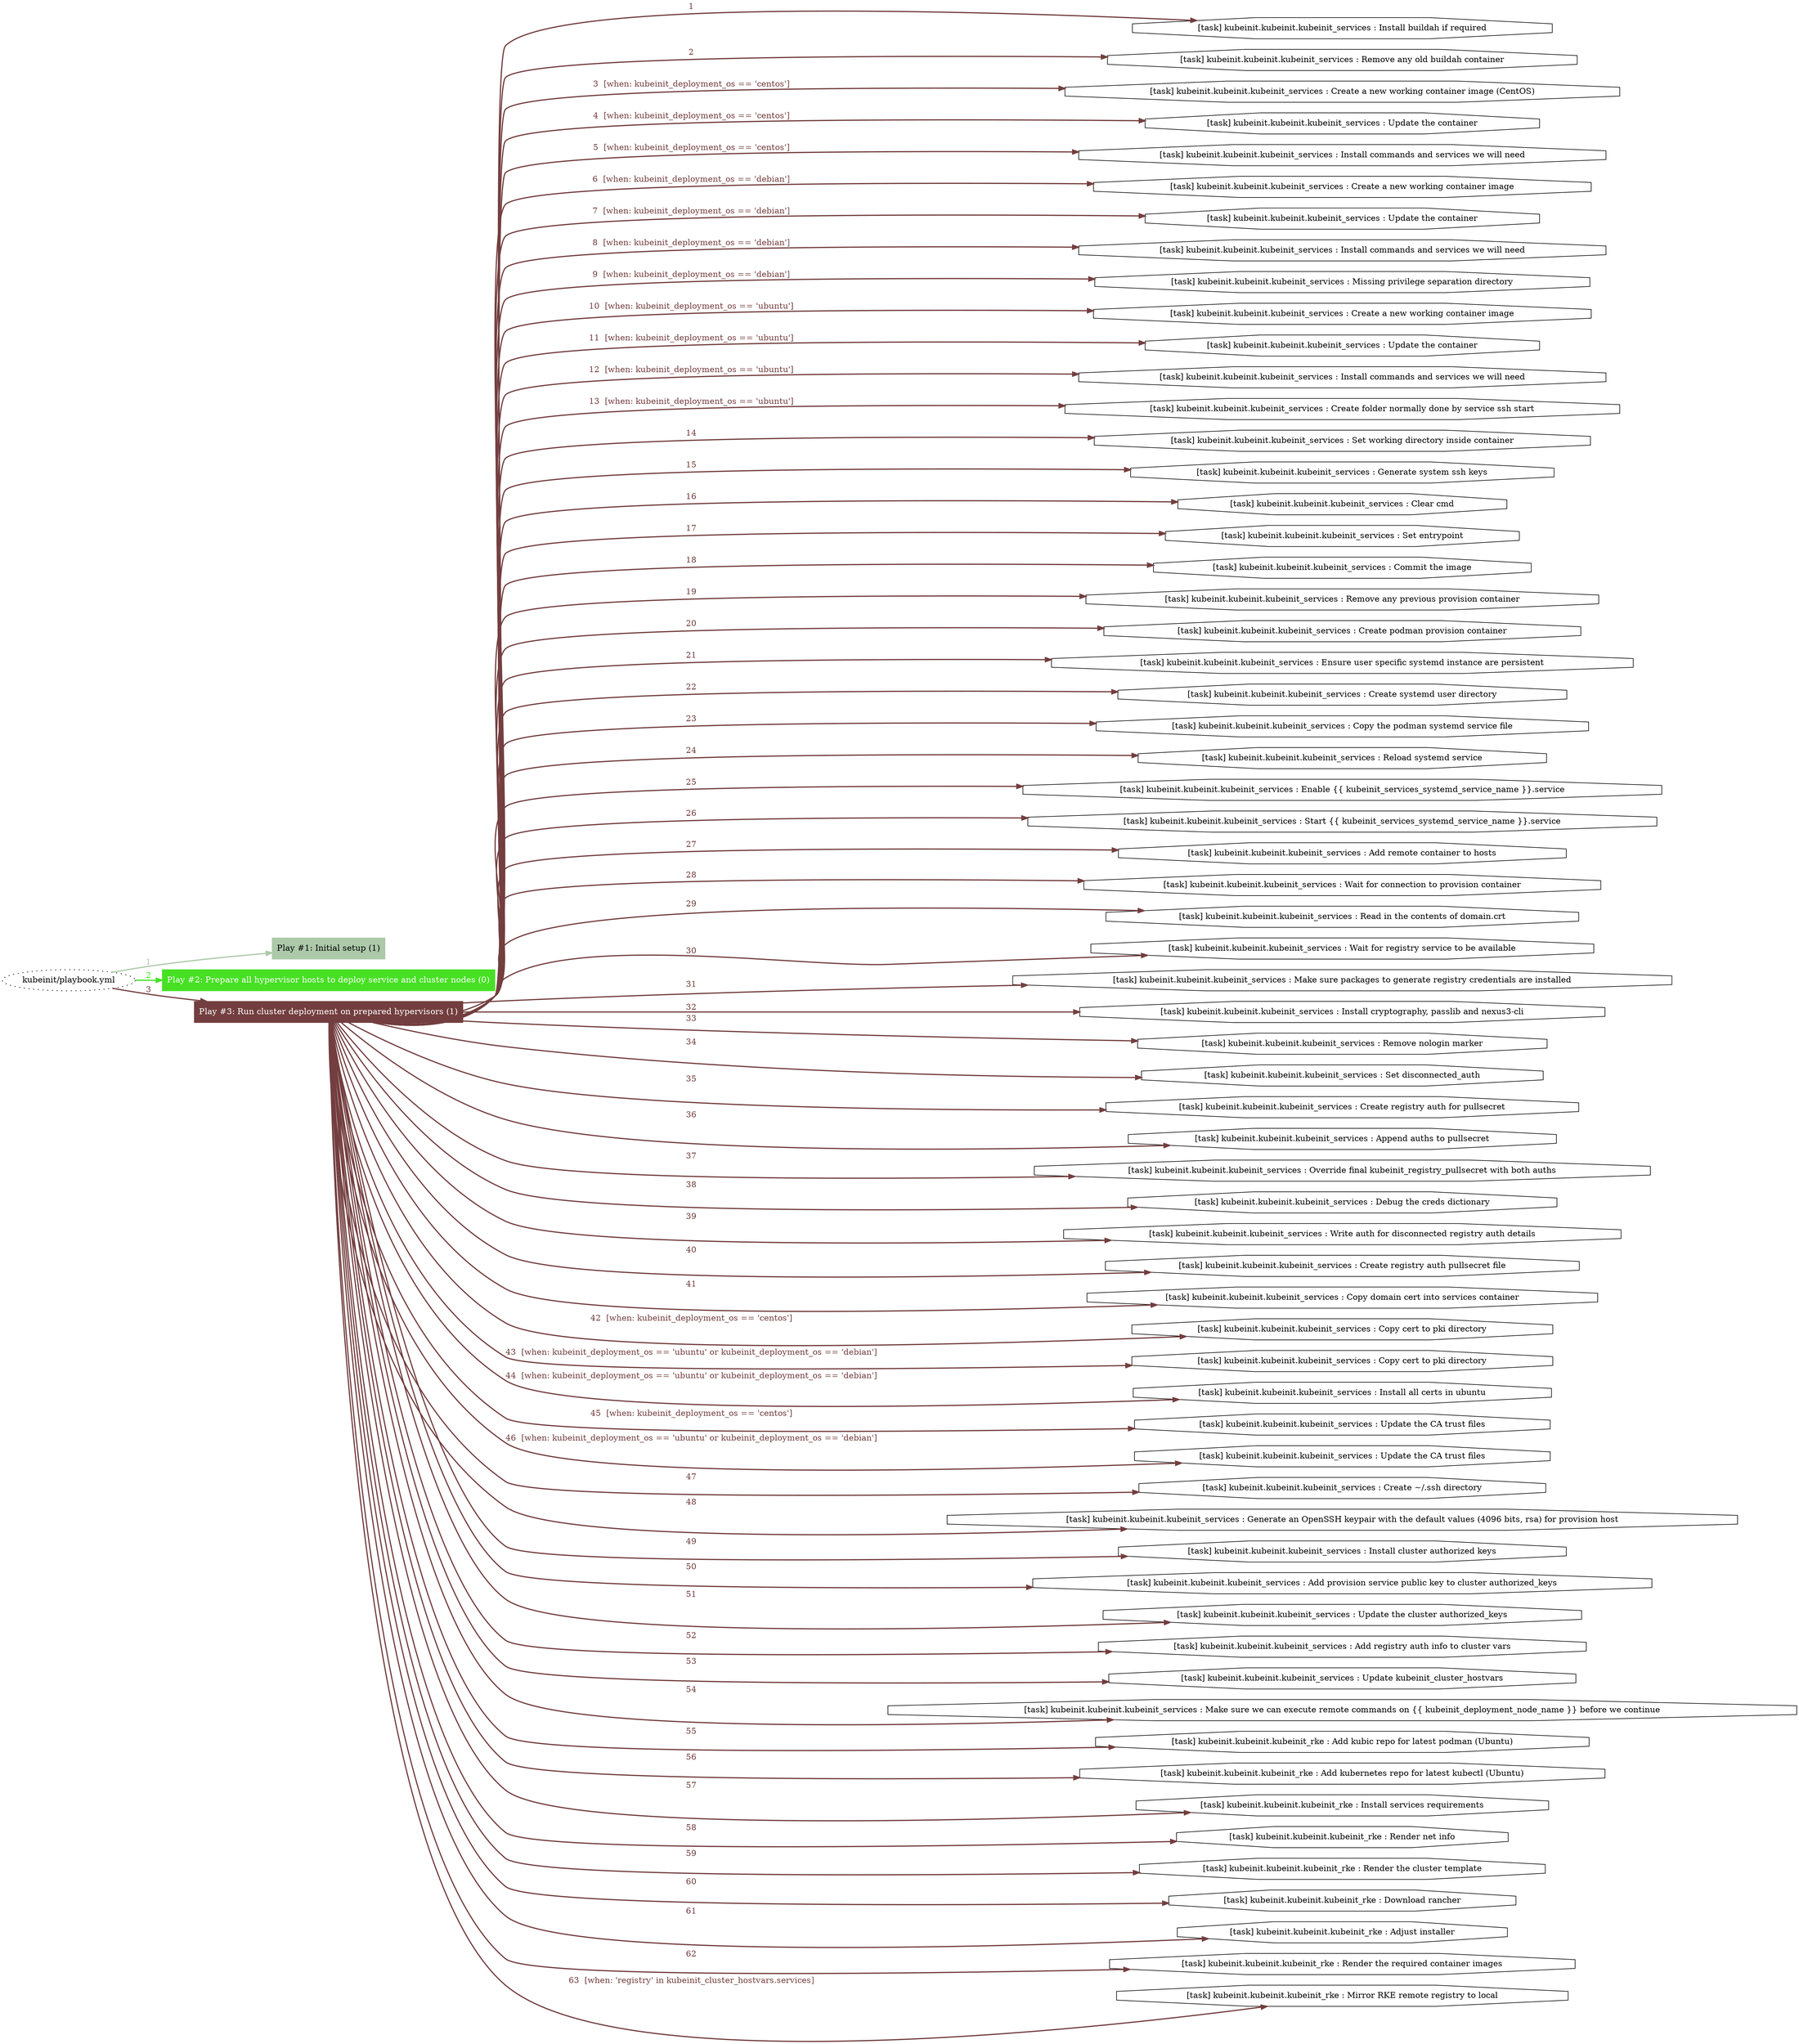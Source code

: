 digraph "kubeinit/playbook.yml "{
	graph [concentrate=true ordering=in rankdir=LR ratio=fill]
	edge [esep=5 sep=10]
	"kubeinit/playbook.yml" [id=root_node style=dotted]
	subgraph "Play #1: Initial setup (1) "{
		"Play #1: Initial setup (1)" [color="#acc9a9" fontcolor="#000000" id="play_ad1fdbf1-5241-462a-8747-ebab42485376" shape=box style=filled tooltip=localhost]
		"kubeinit/playbook.yml" -> "Play #1: Initial setup (1)" [label=1 color="#acc9a9" fontcolor="#acc9a9" id="edge_4c013c32-5a5e-4c2f-b848-ffc33f0305e3" style=bold]
	}
	subgraph "Play #2: Prepare all hypervisor hosts to deploy service and cluster nodes (0) "{
		"Play #2: Prepare all hypervisor hosts to deploy service and cluster nodes (0)" [color="#47e024" fontcolor="#ffffff" id="play_c60b2d2a-7a00-4187-93b9-b81e6c6e771a" shape=box style=filled tooltip=""]
		"kubeinit/playbook.yml" -> "Play #2: Prepare all hypervisor hosts to deploy service and cluster nodes (0)" [label=2 color="#47e024" fontcolor="#47e024" id="edge_5bfc2059-e6be-4413-acf9-3c3ee7ffb468" style=bold]
	}
	subgraph "Play #3: Run cluster deployment on prepared hypervisors (1) "{
		"Play #3: Run cluster deployment on prepared hypervisors (1)" [color="#733e3f" fontcolor="#ffffff" id="play_434d427c-c341-459e-9224-48f87d6955d9" shape=box style=filled tooltip=localhost]
		"kubeinit/playbook.yml" -> "Play #3: Run cluster deployment on prepared hypervisors (1)" [label=3 color="#733e3f" fontcolor="#733e3f" id="edge_c7e1cd73-44af-4ee5-b367-fe30cbd44a35" style=bold]
		"task_e2b11b55-af2a-4ea4-bac8-50def334c89c" [label="[task] kubeinit.kubeinit.kubeinit_services : Install buildah if required" id="task_e2b11b55-af2a-4ea4-bac8-50def334c89c" shape=octagon tooltip="[task] kubeinit.kubeinit.kubeinit_services : Install buildah if required"]
		"Play #3: Run cluster deployment on prepared hypervisors (1)" -> "task_e2b11b55-af2a-4ea4-bac8-50def334c89c" [label=1 color="#733e3f" fontcolor="#733e3f" id="edge_69abb1bf-858f-4c8e-b060-0b92092e6481" style=bold]
		"task_e8f45b5c-738e-42b9-82c1-43c887d3cb58" [label="[task] kubeinit.kubeinit.kubeinit_services : Remove any old buildah container" id="task_e8f45b5c-738e-42b9-82c1-43c887d3cb58" shape=octagon tooltip="[task] kubeinit.kubeinit.kubeinit_services : Remove any old buildah container"]
		"Play #3: Run cluster deployment on prepared hypervisors (1)" -> "task_e8f45b5c-738e-42b9-82c1-43c887d3cb58" [label=2 color="#733e3f" fontcolor="#733e3f" id="edge_1bf56813-4716-43d3-aa61-60e9bd0c678b" style=bold]
		"task_0c475eea-091b-4742-a623-aab0ec94d1e5" [label="[task] kubeinit.kubeinit.kubeinit_services : Create a new working container image (CentOS)" id="task_0c475eea-091b-4742-a623-aab0ec94d1e5" shape=octagon tooltip="[task] kubeinit.kubeinit.kubeinit_services : Create a new working container image (CentOS)"]
		"Play #3: Run cluster deployment on prepared hypervisors (1)" -> "task_0c475eea-091b-4742-a623-aab0ec94d1e5" [label="3  [when: kubeinit_deployment_os == 'centos']" color="#733e3f" fontcolor="#733e3f" id="edge_95cee510-d2c3-4826-986b-78f27bfe01e0" style=bold]
		"task_54a4e72f-a0fa-4990-b4f1-086bd3c952aa" [label="[task] kubeinit.kubeinit.kubeinit_services : Update the container" id="task_54a4e72f-a0fa-4990-b4f1-086bd3c952aa" shape=octagon tooltip="[task] kubeinit.kubeinit.kubeinit_services : Update the container"]
		"Play #3: Run cluster deployment on prepared hypervisors (1)" -> "task_54a4e72f-a0fa-4990-b4f1-086bd3c952aa" [label="4  [when: kubeinit_deployment_os == 'centos']" color="#733e3f" fontcolor="#733e3f" id="edge_06d33613-e82c-41dd-82ff-51b13a8fa91e" style=bold]
		"task_77c3194e-4238-41b2-b874-c1ab56b21473" [label="[task] kubeinit.kubeinit.kubeinit_services : Install commands and services we will need" id="task_77c3194e-4238-41b2-b874-c1ab56b21473" shape=octagon tooltip="[task] kubeinit.kubeinit.kubeinit_services : Install commands and services we will need"]
		"Play #3: Run cluster deployment on prepared hypervisors (1)" -> "task_77c3194e-4238-41b2-b874-c1ab56b21473" [label="5  [when: kubeinit_deployment_os == 'centos']" color="#733e3f" fontcolor="#733e3f" id="edge_23b4a9d5-7962-4129-8093-2e00a0e7ccb6" style=bold]
		"task_9a00d5fa-9b43-4ee8-8939-6fa0cdf159a8" [label="[task] kubeinit.kubeinit.kubeinit_services : Create a new working container image" id="task_9a00d5fa-9b43-4ee8-8939-6fa0cdf159a8" shape=octagon tooltip="[task] kubeinit.kubeinit.kubeinit_services : Create a new working container image"]
		"Play #3: Run cluster deployment on prepared hypervisors (1)" -> "task_9a00d5fa-9b43-4ee8-8939-6fa0cdf159a8" [label="6  [when: kubeinit_deployment_os == 'debian']" color="#733e3f" fontcolor="#733e3f" id="edge_ccf16fb0-2698-4153-8b34-7137168fffca" style=bold]
		"task_78130f40-1d85-4225-8624-f2fe203feccd" [label="[task] kubeinit.kubeinit.kubeinit_services : Update the container" id="task_78130f40-1d85-4225-8624-f2fe203feccd" shape=octagon tooltip="[task] kubeinit.kubeinit.kubeinit_services : Update the container"]
		"Play #3: Run cluster deployment on prepared hypervisors (1)" -> "task_78130f40-1d85-4225-8624-f2fe203feccd" [label="7  [when: kubeinit_deployment_os == 'debian']" color="#733e3f" fontcolor="#733e3f" id="edge_13817ba8-f4f2-4a89-a546-5df1ea04818c" style=bold]
		"task_a1815bf4-bebc-4260-9c17-4e48a011c6f9" [label="[task] kubeinit.kubeinit.kubeinit_services : Install commands and services we will need" id="task_a1815bf4-bebc-4260-9c17-4e48a011c6f9" shape=octagon tooltip="[task] kubeinit.kubeinit.kubeinit_services : Install commands and services we will need"]
		"Play #3: Run cluster deployment on prepared hypervisors (1)" -> "task_a1815bf4-bebc-4260-9c17-4e48a011c6f9" [label="8  [when: kubeinit_deployment_os == 'debian']" color="#733e3f" fontcolor="#733e3f" id="edge_e2b9660c-9352-48c1-8aea-115f423ef606" style=bold]
		"task_e81b2a56-3582-43e6-ab24-5571ceecbaf0" [label="[task] kubeinit.kubeinit.kubeinit_services : Missing privilege separation directory" id="task_e81b2a56-3582-43e6-ab24-5571ceecbaf0" shape=octagon tooltip="[task] kubeinit.kubeinit.kubeinit_services : Missing privilege separation directory"]
		"Play #3: Run cluster deployment on prepared hypervisors (1)" -> "task_e81b2a56-3582-43e6-ab24-5571ceecbaf0" [label="9  [when: kubeinit_deployment_os == 'debian']" color="#733e3f" fontcolor="#733e3f" id="edge_261f1804-98e9-4443-8459-65672042c4f1" style=bold]
		"task_1a5160b7-5f23-4d48-96a1-e2a19cf5dca8" [label="[task] kubeinit.kubeinit.kubeinit_services : Create a new working container image" id="task_1a5160b7-5f23-4d48-96a1-e2a19cf5dca8" shape=octagon tooltip="[task] kubeinit.kubeinit.kubeinit_services : Create a new working container image"]
		"Play #3: Run cluster deployment on prepared hypervisors (1)" -> "task_1a5160b7-5f23-4d48-96a1-e2a19cf5dca8" [label="10  [when: kubeinit_deployment_os == 'ubuntu']" color="#733e3f" fontcolor="#733e3f" id="edge_5c1be5e7-fb29-4ba4-8dbe-62e210ce383c" style=bold]
		"task_b989ad04-c7f9-4b9e-ad6f-b78a57e27e30" [label="[task] kubeinit.kubeinit.kubeinit_services : Update the container" id="task_b989ad04-c7f9-4b9e-ad6f-b78a57e27e30" shape=octagon tooltip="[task] kubeinit.kubeinit.kubeinit_services : Update the container"]
		"Play #3: Run cluster deployment on prepared hypervisors (1)" -> "task_b989ad04-c7f9-4b9e-ad6f-b78a57e27e30" [label="11  [when: kubeinit_deployment_os == 'ubuntu']" color="#733e3f" fontcolor="#733e3f" id="edge_b2f92874-e56e-4283-be16-f4d5a5fa6ead" style=bold]
		"task_041783c1-ce46-40e2-aa01-a27176da5533" [label="[task] kubeinit.kubeinit.kubeinit_services : Install commands and services we will need" id="task_041783c1-ce46-40e2-aa01-a27176da5533" shape=octagon tooltip="[task] kubeinit.kubeinit.kubeinit_services : Install commands and services we will need"]
		"Play #3: Run cluster deployment on prepared hypervisors (1)" -> "task_041783c1-ce46-40e2-aa01-a27176da5533" [label="12  [when: kubeinit_deployment_os == 'ubuntu']" color="#733e3f" fontcolor="#733e3f" id="edge_5015343f-27a0-4318-aba6-23a27fd5e7a0" style=bold]
		"task_83f6b1eb-e9ef-422b-bdcd-d0bfd265c718" [label="[task] kubeinit.kubeinit.kubeinit_services : Create folder normally done by service ssh start" id="task_83f6b1eb-e9ef-422b-bdcd-d0bfd265c718" shape=octagon tooltip="[task] kubeinit.kubeinit.kubeinit_services : Create folder normally done by service ssh start"]
		"Play #3: Run cluster deployment on prepared hypervisors (1)" -> "task_83f6b1eb-e9ef-422b-bdcd-d0bfd265c718" [label="13  [when: kubeinit_deployment_os == 'ubuntu']" color="#733e3f" fontcolor="#733e3f" id="edge_6229dcf8-8039-465d-b548-e6800992e244" style=bold]
		"task_0b55d610-b8a7-43d0-9e29-ae509bd8cc02" [label="[task] kubeinit.kubeinit.kubeinit_services : Set working directory inside container" id="task_0b55d610-b8a7-43d0-9e29-ae509bd8cc02" shape=octagon tooltip="[task] kubeinit.kubeinit.kubeinit_services : Set working directory inside container"]
		"Play #3: Run cluster deployment on prepared hypervisors (1)" -> "task_0b55d610-b8a7-43d0-9e29-ae509bd8cc02" [label=14 color="#733e3f" fontcolor="#733e3f" id="edge_80196173-e45a-4762-b70e-87574cd90f1b" style=bold]
		"task_c088895a-b28e-4cd3-96cc-183344ebc1a6" [label="[task] kubeinit.kubeinit.kubeinit_services : Generate system ssh keys" id="task_c088895a-b28e-4cd3-96cc-183344ebc1a6" shape=octagon tooltip="[task] kubeinit.kubeinit.kubeinit_services : Generate system ssh keys"]
		"Play #3: Run cluster deployment on prepared hypervisors (1)" -> "task_c088895a-b28e-4cd3-96cc-183344ebc1a6" [label=15 color="#733e3f" fontcolor="#733e3f" id="edge_7b3ff34d-a7c5-4984-b7c0-23d7643e1897" style=bold]
		"task_fbb54414-40cb-4995-9451-38a07b3ac8ab" [label="[task] kubeinit.kubeinit.kubeinit_services : Clear cmd" id="task_fbb54414-40cb-4995-9451-38a07b3ac8ab" shape=octagon tooltip="[task] kubeinit.kubeinit.kubeinit_services : Clear cmd"]
		"Play #3: Run cluster deployment on prepared hypervisors (1)" -> "task_fbb54414-40cb-4995-9451-38a07b3ac8ab" [label=16 color="#733e3f" fontcolor="#733e3f" id="edge_82ceb08e-8547-4ebf-a586-c758c5ca5bf8" style=bold]
		"task_955b815d-83ed-44f4-9f2b-485e1a870ada" [label="[task] kubeinit.kubeinit.kubeinit_services : Set entrypoint" id="task_955b815d-83ed-44f4-9f2b-485e1a870ada" shape=octagon tooltip="[task] kubeinit.kubeinit.kubeinit_services : Set entrypoint"]
		"Play #3: Run cluster deployment on prepared hypervisors (1)" -> "task_955b815d-83ed-44f4-9f2b-485e1a870ada" [label=17 color="#733e3f" fontcolor="#733e3f" id="edge_71bbcaa0-937b-46c6-82f9-f317fca866fd" style=bold]
		"task_828792a4-39d9-469b-873b-838d7d98b9f9" [label="[task] kubeinit.kubeinit.kubeinit_services : Commit the image" id="task_828792a4-39d9-469b-873b-838d7d98b9f9" shape=octagon tooltip="[task] kubeinit.kubeinit.kubeinit_services : Commit the image"]
		"Play #3: Run cluster deployment on prepared hypervisors (1)" -> "task_828792a4-39d9-469b-873b-838d7d98b9f9" [label=18 color="#733e3f" fontcolor="#733e3f" id="edge_39e90787-a26d-43d7-9ce1-66be8d31af9b" style=bold]
		"task_8216e73e-a903-4830-bb01-91b529aad2be" [label="[task] kubeinit.kubeinit.kubeinit_services : Remove any previous provision container" id="task_8216e73e-a903-4830-bb01-91b529aad2be" shape=octagon tooltip="[task] kubeinit.kubeinit.kubeinit_services : Remove any previous provision container"]
		"Play #3: Run cluster deployment on prepared hypervisors (1)" -> "task_8216e73e-a903-4830-bb01-91b529aad2be" [label=19 color="#733e3f" fontcolor="#733e3f" id="edge_9a414079-30fe-4cf4-a8b8-f364b1239824" style=bold]
		"task_5ee7a3c8-6702-44e4-bccd-f33844d435c7" [label="[task] kubeinit.kubeinit.kubeinit_services : Create podman provision container" id="task_5ee7a3c8-6702-44e4-bccd-f33844d435c7" shape=octagon tooltip="[task] kubeinit.kubeinit.kubeinit_services : Create podman provision container"]
		"Play #3: Run cluster deployment on prepared hypervisors (1)" -> "task_5ee7a3c8-6702-44e4-bccd-f33844d435c7" [label=20 color="#733e3f" fontcolor="#733e3f" id="edge_9637d0cc-f1e1-441c-b18c-0653bf169e64" style=bold]
		"task_ae4fecb6-16f6-4490-833b-461cc71c25f2" [label="[task] kubeinit.kubeinit.kubeinit_services : Ensure user specific systemd instance are persistent" id="task_ae4fecb6-16f6-4490-833b-461cc71c25f2" shape=octagon tooltip="[task] kubeinit.kubeinit.kubeinit_services : Ensure user specific systemd instance are persistent"]
		"Play #3: Run cluster deployment on prepared hypervisors (1)" -> "task_ae4fecb6-16f6-4490-833b-461cc71c25f2" [label=21 color="#733e3f" fontcolor="#733e3f" id="edge_99d2e11e-c34b-43fa-b123-318bb6443c11" style=bold]
		"task_8e050eaa-9ee0-4a4d-b35a-4e237f0bfb67" [label="[task] kubeinit.kubeinit.kubeinit_services : Create systemd user directory" id="task_8e050eaa-9ee0-4a4d-b35a-4e237f0bfb67" shape=octagon tooltip="[task] kubeinit.kubeinit.kubeinit_services : Create systemd user directory"]
		"Play #3: Run cluster deployment on prepared hypervisors (1)" -> "task_8e050eaa-9ee0-4a4d-b35a-4e237f0bfb67" [label=22 color="#733e3f" fontcolor="#733e3f" id="edge_a66916c1-3908-42e8-82cd-ff77316d0e0d" style=bold]
		"task_9079e51c-d081-43c0-a98b-e283478d7b46" [label="[task] kubeinit.kubeinit.kubeinit_services : Copy the podman systemd service file" id="task_9079e51c-d081-43c0-a98b-e283478d7b46" shape=octagon tooltip="[task] kubeinit.kubeinit.kubeinit_services : Copy the podman systemd service file"]
		"Play #3: Run cluster deployment on prepared hypervisors (1)" -> "task_9079e51c-d081-43c0-a98b-e283478d7b46" [label=23 color="#733e3f" fontcolor="#733e3f" id="edge_fb07cf6d-1241-4928-8adb-4d911195f61f" style=bold]
		"task_d33aceb3-91d4-42ca-9d8d-810fbe4788ba" [label="[task] kubeinit.kubeinit.kubeinit_services : Reload systemd service" id="task_d33aceb3-91d4-42ca-9d8d-810fbe4788ba" shape=octagon tooltip="[task] kubeinit.kubeinit.kubeinit_services : Reload systemd service"]
		"Play #3: Run cluster deployment on prepared hypervisors (1)" -> "task_d33aceb3-91d4-42ca-9d8d-810fbe4788ba" [label=24 color="#733e3f" fontcolor="#733e3f" id="edge_9ce561d4-29b7-40c0-b0b8-c27166d0b68f" style=bold]
		"task_1768e353-231f-43e5-be73-a4b70673e18b" [label="[task] kubeinit.kubeinit.kubeinit_services : Enable {{ kubeinit_services_systemd_service_name }}.service" id="task_1768e353-231f-43e5-be73-a4b70673e18b" shape=octagon tooltip="[task] kubeinit.kubeinit.kubeinit_services : Enable {{ kubeinit_services_systemd_service_name }}.service"]
		"Play #3: Run cluster deployment on prepared hypervisors (1)" -> "task_1768e353-231f-43e5-be73-a4b70673e18b" [label=25 color="#733e3f" fontcolor="#733e3f" id="edge_edef0872-17c1-4320-95d0-ee2b3f821694" style=bold]
		"task_43f327ca-43da-4798-8e1f-a52c57dec507" [label="[task] kubeinit.kubeinit.kubeinit_services : Start {{ kubeinit_services_systemd_service_name }}.service" id="task_43f327ca-43da-4798-8e1f-a52c57dec507" shape=octagon tooltip="[task] kubeinit.kubeinit.kubeinit_services : Start {{ kubeinit_services_systemd_service_name }}.service"]
		"Play #3: Run cluster deployment on prepared hypervisors (1)" -> "task_43f327ca-43da-4798-8e1f-a52c57dec507" [label=26 color="#733e3f" fontcolor="#733e3f" id="edge_94132880-f8de-4d2c-8b78-1fb6515f123a" style=bold]
		"task_9790edf7-ab52-40f1-9c6a-38c4848eeef4" [label="[task] kubeinit.kubeinit.kubeinit_services : Add remote container to hosts" id="task_9790edf7-ab52-40f1-9c6a-38c4848eeef4" shape=octagon tooltip="[task] kubeinit.kubeinit.kubeinit_services : Add remote container to hosts"]
		"Play #3: Run cluster deployment on prepared hypervisors (1)" -> "task_9790edf7-ab52-40f1-9c6a-38c4848eeef4" [label=27 color="#733e3f" fontcolor="#733e3f" id="edge_a06e498e-24a8-43fc-ad9b-a56b520fade7" style=bold]
		"task_918cd49c-26fa-4fc6-837f-44b66df169f8" [label="[task] kubeinit.kubeinit.kubeinit_services : Wait for connection to provision container" id="task_918cd49c-26fa-4fc6-837f-44b66df169f8" shape=octagon tooltip="[task] kubeinit.kubeinit.kubeinit_services : Wait for connection to provision container"]
		"Play #3: Run cluster deployment on prepared hypervisors (1)" -> "task_918cd49c-26fa-4fc6-837f-44b66df169f8" [label=28 color="#733e3f" fontcolor="#733e3f" id="edge_3e505ac3-dadc-49f1-9e9a-3e43dd7e8110" style=bold]
		"task_eb077e52-c677-4b94-98f8-16b9e192e6bb" [label="[task] kubeinit.kubeinit.kubeinit_services : Read in the contents of domain.crt" id="task_eb077e52-c677-4b94-98f8-16b9e192e6bb" shape=octagon tooltip="[task] kubeinit.kubeinit.kubeinit_services : Read in the contents of domain.crt"]
		"Play #3: Run cluster deployment on prepared hypervisors (1)" -> "task_eb077e52-c677-4b94-98f8-16b9e192e6bb" [label=29 color="#733e3f" fontcolor="#733e3f" id="edge_5f4e0145-2520-4738-b06f-0c322fc3e082" style=bold]
		"task_103d9282-fb91-403c-9fe5-293c7616374e" [label="[task] kubeinit.kubeinit.kubeinit_services : Wait for registry service to be available" id="task_103d9282-fb91-403c-9fe5-293c7616374e" shape=octagon tooltip="[task] kubeinit.kubeinit.kubeinit_services : Wait for registry service to be available"]
		"Play #3: Run cluster deployment on prepared hypervisors (1)" -> "task_103d9282-fb91-403c-9fe5-293c7616374e" [label=30 color="#733e3f" fontcolor="#733e3f" id="edge_f68dabaa-beee-4c5e-b33f-bd6e5ca4b17d" style=bold]
		"task_a2c6d49c-b692-4fc4-804a-ea8a6636b493" [label="[task] kubeinit.kubeinit.kubeinit_services : Make sure packages to generate registry credentials are installed" id="task_a2c6d49c-b692-4fc4-804a-ea8a6636b493" shape=octagon tooltip="[task] kubeinit.kubeinit.kubeinit_services : Make sure packages to generate registry credentials are installed"]
		"Play #3: Run cluster deployment on prepared hypervisors (1)" -> "task_a2c6d49c-b692-4fc4-804a-ea8a6636b493" [label=31 color="#733e3f" fontcolor="#733e3f" id="edge_21a524bb-514e-4fe1-b6cf-0b3b677769f5" style=bold]
		"task_e90448ab-97da-49e9-80ea-c444e184a31a" [label="[task] kubeinit.kubeinit.kubeinit_services : Install cryptography, passlib and nexus3-cli" id="task_e90448ab-97da-49e9-80ea-c444e184a31a" shape=octagon tooltip="[task] kubeinit.kubeinit.kubeinit_services : Install cryptography, passlib and nexus3-cli"]
		"Play #3: Run cluster deployment on prepared hypervisors (1)" -> "task_e90448ab-97da-49e9-80ea-c444e184a31a" [label=32 color="#733e3f" fontcolor="#733e3f" id="edge_721e11e1-5657-4acb-bde7-9873cb65576c" style=bold]
		"task_b69a474f-eecd-4da7-9656-40d744992e27" [label="[task] kubeinit.kubeinit.kubeinit_services : Remove nologin marker" id="task_b69a474f-eecd-4da7-9656-40d744992e27" shape=octagon tooltip="[task] kubeinit.kubeinit.kubeinit_services : Remove nologin marker"]
		"Play #3: Run cluster deployment on prepared hypervisors (1)" -> "task_b69a474f-eecd-4da7-9656-40d744992e27" [label=33 color="#733e3f" fontcolor="#733e3f" id="edge_88efb906-0121-4186-b5a0-37136be990cc" style=bold]
		"task_cf67c8a8-650e-432d-b31d-3ff0d8079718" [label="[task] kubeinit.kubeinit.kubeinit_services : Set disconnected_auth" id="task_cf67c8a8-650e-432d-b31d-3ff0d8079718" shape=octagon tooltip="[task] kubeinit.kubeinit.kubeinit_services : Set disconnected_auth"]
		"Play #3: Run cluster deployment on prepared hypervisors (1)" -> "task_cf67c8a8-650e-432d-b31d-3ff0d8079718" [label=34 color="#733e3f" fontcolor="#733e3f" id="edge_640cdef6-4346-42a1-b078-bdf63db203b3" style=bold]
		"task_8523ca57-cdd4-478c-9766-44ed65c55b86" [label="[task] kubeinit.kubeinit.kubeinit_services : Create registry auth for pullsecret" id="task_8523ca57-cdd4-478c-9766-44ed65c55b86" shape=octagon tooltip="[task] kubeinit.kubeinit.kubeinit_services : Create registry auth for pullsecret"]
		"Play #3: Run cluster deployment on prepared hypervisors (1)" -> "task_8523ca57-cdd4-478c-9766-44ed65c55b86" [label=35 color="#733e3f" fontcolor="#733e3f" id="edge_b6d7bd96-6cd4-45ac-9c99-1a18dbc7c0d2" style=bold]
		"task_3026d675-bed2-402c-bdbc-bb47be665c96" [label="[task] kubeinit.kubeinit.kubeinit_services : Append auths to pullsecret" id="task_3026d675-bed2-402c-bdbc-bb47be665c96" shape=octagon tooltip="[task] kubeinit.kubeinit.kubeinit_services : Append auths to pullsecret"]
		"Play #3: Run cluster deployment on prepared hypervisors (1)" -> "task_3026d675-bed2-402c-bdbc-bb47be665c96" [label=36 color="#733e3f" fontcolor="#733e3f" id="edge_d71c3808-66c3-42c4-b9f5-22a63b3ee8e8" style=bold]
		"task_082fb772-e8d3-42fc-a87e-c6da331e133c" [label="[task] kubeinit.kubeinit.kubeinit_services : Override final kubeinit_registry_pullsecret with both auths" id="task_082fb772-e8d3-42fc-a87e-c6da331e133c" shape=octagon tooltip="[task] kubeinit.kubeinit.kubeinit_services : Override final kubeinit_registry_pullsecret with both auths"]
		"Play #3: Run cluster deployment on prepared hypervisors (1)" -> "task_082fb772-e8d3-42fc-a87e-c6da331e133c" [label=37 color="#733e3f" fontcolor="#733e3f" id="edge_565c4458-e5da-4c34-86af-96473affd741" style=bold]
		"task_b4f6466f-4758-4a65-81b7-7041ca1bd13c" [label="[task] kubeinit.kubeinit.kubeinit_services : Debug the creds dictionary" id="task_b4f6466f-4758-4a65-81b7-7041ca1bd13c" shape=octagon tooltip="[task] kubeinit.kubeinit.kubeinit_services : Debug the creds dictionary"]
		"Play #3: Run cluster deployment on prepared hypervisors (1)" -> "task_b4f6466f-4758-4a65-81b7-7041ca1bd13c" [label=38 color="#733e3f" fontcolor="#733e3f" id="edge_2e99c790-f78d-4336-9a17-586ca514cac1" style=bold]
		"task_44e9fdda-33f0-4ebb-bb50-fa5de2293dd5" [label="[task] kubeinit.kubeinit.kubeinit_services : Write auth for disconnected registry auth details" id="task_44e9fdda-33f0-4ebb-bb50-fa5de2293dd5" shape=octagon tooltip="[task] kubeinit.kubeinit.kubeinit_services : Write auth for disconnected registry auth details"]
		"Play #3: Run cluster deployment on prepared hypervisors (1)" -> "task_44e9fdda-33f0-4ebb-bb50-fa5de2293dd5" [label=39 color="#733e3f" fontcolor="#733e3f" id="edge_10d590f1-1952-4d29-b1c0-690726a64b9e" style=bold]
		"task_f1432f0a-b3d6-4e81-aacc-ac070dacd1d1" [label="[task] kubeinit.kubeinit.kubeinit_services : Create registry auth pullsecret file" id="task_f1432f0a-b3d6-4e81-aacc-ac070dacd1d1" shape=octagon tooltip="[task] kubeinit.kubeinit.kubeinit_services : Create registry auth pullsecret file"]
		"Play #3: Run cluster deployment on prepared hypervisors (1)" -> "task_f1432f0a-b3d6-4e81-aacc-ac070dacd1d1" [label=40 color="#733e3f" fontcolor="#733e3f" id="edge_4eab506c-3b6e-4766-87d8-17d12d45f732" style=bold]
		"task_a6e5e9e6-f1e9-428c-b523-41fed5337abf" [label="[task] kubeinit.kubeinit.kubeinit_services : Copy domain cert into services container" id="task_a6e5e9e6-f1e9-428c-b523-41fed5337abf" shape=octagon tooltip="[task] kubeinit.kubeinit.kubeinit_services : Copy domain cert into services container"]
		"Play #3: Run cluster deployment on prepared hypervisors (1)" -> "task_a6e5e9e6-f1e9-428c-b523-41fed5337abf" [label=41 color="#733e3f" fontcolor="#733e3f" id="edge_2097e257-1bbd-48b0-9a84-cf22745907c9" style=bold]
		"task_bba27dd6-a682-453b-b8d7-6f38644211b2" [label="[task] kubeinit.kubeinit.kubeinit_services : Copy cert to pki directory" id="task_bba27dd6-a682-453b-b8d7-6f38644211b2" shape=octagon tooltip="[task] kubeinit.kubeinit.kubeinit_services : Copy cert to pki directory"]
		"Play #3: Run cluster deployment on prepared hypervisors (1)" -> "task_bba27dd6-a682-453b-b8d7-6f38644211b2" [label="42  [when: kubeinit_deployment_os == 'centos']" color="#733e3f" fontcolor="#733e3f" id="edge_e4f9dcc4-6213-4279-b81b-f71bf04e53f5" style=bold]
		"task_5580d7a2-0755-4123-82bf-6f291dc4fdf5" [label="[task] kubeinit.kubeinit.kubeinit_services : Copy cert to pki directory" id="task_5580d7a2-0755-4123-82bf-6f291dc4fdf5" shape=octagon tooltip="[task] kubeinit.kubeinit.kubeinit_services : Copy cert to pki directory"]
		"Play #3: Run cluster deployment on prepared hypervisors (1)" -> "task_5580d7a2-0755-4123-82bf-6f291dc4fdf5" [label="43  [when: kubeinit_deployment_os == 'ubuntu' or kubeinit_deployment_os == 'debian']" color="#733e3f" fontcolor="#733e3f" id="edge_4d11d8d6-51a5-4a04-8cd4-69d7ae7fd672" style=bold]
		"task_48c9f535-f6bf-4c96-9bee-0c182769a186" [label="[task] kubeinit.kubeinit.kubeinit_services : Install all certs in ubuntu" id="task_48c9f535-f6bf-4c96-9bee-0c182769a186" shape=octagon tooltip="[task] kubeinit.kubeinit.kubeinit_services : Install all certs in ubuntu"]
		"Play #3: Run cluster deployment on prepared hypervisors (1)" -> "task_48c9f535-f6bf-4c96-9bee-0c182769a186" [label="44  [when: kubeinit_deployment_os == 'ubuntu' or kubeinit_deployment_os == 'debian']" color="#733e3f" fontcolor="#733e3f" id="edge_fdd34bfb-b668-448f-92fe-4e7dac68c42f" style=bold]
		"task_485b9442-ba44-4de4-b15e-e52e4c745ef8" [label="[task] kubeinit.kubeinit.kubeinit_services : Update the CA trust files" id="task_485b9442-ba44-4de4-b15e-e52e4c745ef8" shape=octagon tooltip="[task] kubeinit.kubeinit.kubeinit_services : Update the CA trust files"]
		"Play #3: Run cluster deployment on prepared hypervisors (1)" -> "task_485b9442-ba44-4de4-b15e-e52e4c745ef8" [label="45  [when: kubeinit_deployment_os == 'centos']" color="#733e3f" fontcolor="#733e3f" id="edge_fffc70c3-e4ad-4887-88d1-29a316b4ed66" style=bold]
		"task_1ea3e4da-72f2-4e7c-9b08-828e2a0c889e" [label="[task] kubeinit.kubeinit.kubeinit_services : Update the CA trust files" id="task_1ea3e4da-72f2-4e7c-9b08-828e2a0c889e" shape=octagon tooltip="[task] kubeinit.kubeinit.kubeinit_services : Update the CA trust files"]
		"Play #3: Run cluster deployment on prepared hypervisors (1)" -> "task_1ea3e4da-72f2-4e7c-9b08-828e2a0c889e" [label="46  [when: kubeinit_deployment_os == 'ubuntu' or kubeinit_deployment_os == 'debian']" color="#733e3f" fontcolor="#733e3f" id="edge_d60f2cec-0c44-4eec-bcf6-a98d4427fa9d" style=bold]
		"task_8d8d0046-71a9-459a-a9e0-727a912c66b6" [label="[task] kubeinit.kubeinit.kubeinit_services : Create ~/.ssh directory" id="task_8d8d0046-71a9-459a-a9e0-727a912c66b6" shape=octagon tooltip="[task] kubeinit.kubeinit.kubeinit_services : Create ~/.ssh directory"]
		"Play #3: Run cluster deployment on prepared hypervisors (1)" -> "task_8d8d0046-71a9-459a-a9e0-727a912c66b6" [label=47 color="#733e3f" fontcolor="#733e3f" id="edge_2c091c47-5b08-4a29-8f14-d241e2af0858" style=bold]
		"task_5e270efa-6988-4f25-8105-0a3f3a87c95a" [label="[task] kubeinit.kubeinit.kubeinit_services : Generate an OpenSSH keypair with the default values (4096 bits, rsa) for provision host" id="task_5e270efa-6988-4f25-8105-0a3f3a87c95a" shape=octagon tooltip="[task] kubeinit.kubeinit.kubeinit_services : Generate an OpenSSH keypair with the default values (4096 bits, rsa) for provision host"]
		"Play #3: Run cluster deployment on prepared hypervisors (1)" -> "task_5e270efa-6988-4f25-8105-0a3f3a87c95a" [label=48 color="#733e3f" fontcolor="#733e3f" id="edge_a6bd791a-13a6-4cfa-9aba-d24ae8a5a9d3" style=bold]
		"task_c4a90176-567c-48e6-a5a2-b41d2ec7a653" [label="[task] kubeinit.kubeinit.kubeinit_services : Install cluster authorized keys" id="task_c4a90176-567c-48e6-a5a2-b41d2ec7a653" shape=octagon tooltip="[task] kubeinit.kubeinit.kubeinit_services : Install cluster authorized keys"]
		"Play #3: Run cluster deployment on prepared hypervisors (1)" -> "task_c4a90176-567c-48e6-a5a2-b41d2ec7a653" [label=49 color="#733e3f" fontcolor="#733e3f" id="edge_a97593eb-4f4e-41db-8637-2c3f73aaf463" style=bold]
		"task_20738b26-4267-4807-959f-bdd7aff68145" [label="[task] kubeinit.kubeinit.kubeinit_services : Add provision service public key to cluster authorized_keys" id="task_20738b26-4267-4807-959f-bdd7aff68145" shape=octagon tooltip="[task] kubeinit.kubeinit.kubeinit_services : Add provision service public key to cluster authorized_keys"]
		"Play #3: Run cluster deployment on prepared hypervisors (1)" -> "task_20738b26-4267-4807-959f-bdd7aff68145" [label=50 color="#733e3f" fontcolor="#733e3f" id="edge_982bbb32-539f-4c60-b34e-22388cd8e757" style=bold]
		"task_9b1ba930-595b-4b26-9420-6f45e3163c44" [label="[task] kubeinit.kubeinit.kubeinit_services : Update the cluster authorized_keys" id="task_9b1ba930-595b-4b26-9420-6f45e3163c44" shape=octagon tooltip="[task] kubeinit.kubeinit.kubeinit_services : Update the cluster authorized_keys"]
		"Play #3: Run cluster deployment on prepared hypervisors (1)" -> "task_9b1ba930-595b-4b26-9420-6f45e3163c44" [label=51 color="#733e3f" fontcolor="#733e3f" id="edge_603ec094-5fca-488c-b148-efc6eeaa3491" style=bold]
		"task_42281586-ffd1-420d-a5a1-97d7f269e649" [label="[task] kubeinit.kubeinit.kubeinit_services : Add registry auth info to cluster vars" id="task_42281586-ffd1-420d-a5a1-97d7f269e649" shape=octagon tooltip="[task] kubeinit.kubeinit.kubeinit_services : Add registry auth info to cluster vars"]
		"Play #3: Run cluster deployment on prepared hypervisors (1)" -> "task_42281586-ffd1-420d-a5a1-97d7f269e649" [label=52 color="#733e3f" fontcolor="#733e3f" id="edge_1dbb4d17-e366-486f-9d49-ae916aed69ca" style=bold]
		"task_e6d0c8c4-fe73-4ac3-848f-8fc02cb77c47" [label="[task] kubeinit.kubeinit.kubeinit_services : Update kubeinit_cluster_hostvars" id="task_e6d0c8c4-fe73-4ac3-848f-8fc02cb77c47" shape=octagon tooltip="[task] kubeinit.kubeinit.kubeinit_services : Update kubeinit_cluster_hostvars"]
		"Play #3: Run cluster deployment on prepared hypervisors (1)" -> "task_e6d0c8c4-fe73-4ac3-848f-8fc02cb77c47" [label=53 color="#733e3f" fontcolor="#733e3f" id="edge_19178a67-b274-4721-8ffb-90df99917fcb" style=bold]
		"task_b0725f1e-a676-4bfb-a88b-17e37e9e79b0" [label="[task] kubeinit.kubeinit.kubeinit_services : Make sure we can execute remote commands on {{ kubeinit_deployment_node_name }} before we continue" id="task_b0725f1e-a676-4bfb-a88b-17e37e9e79b0" shape=octagon tooltip="[task] kubeinit.kubeinit.kubeinit_services : Make sure we can execute remote commands on {{ kubeinit_deployment_node_name }} before we continue"]
		"Play #3: Run cluster deployment on prepared hypervisors (1)" -> "task_b0725f1e-a676-4bfb-a88b-17e37e9e79b0" [label=54 color="#733e3f" fontcolor="#733e3f" id="edge_61d3c44c-5d76-4394-86a4-4847ff4a3034" style=bold]
		"task_f96914c5-b541-4e3f-9edf-a0609cc7c53d" [label="[task] kubeinit.kubeinit.kubeinit_rke : Add kubic repo for latest podman (Ubuntu)" id="task_f96914c5-b541-4e3f-9edf-a0609cc7c53d" shape=octagon tooltip="[task] kubeinit.kubeinit.kubeinit_rke : Add kubic repo for latest podman (Ubuntu)"]
		"Play #3: Run cluster deployment on prepared hypervisors (1)" -> "task_f96914c5-b541-4e3f-9edf-a0609cc7c53d" [label=55 color="#733e3f" fontcolor="#733e3f" id="edge_9763f491-c0d1-4b8f-bd30-fbee10d19ec2" style=bold]
		"task_33432396-ee67-4c2f-843b-94d6c77091e6" [label="[task] kubeinit.kubeinit.kubeinit_rke : Add kubernetes repo for latest kubectl (Ubuntu)" id="task_33432396-ee67-4c2f-843b-94d6c77091e6" shape=octagon tooltip="[task] kubeinit.kubeinit.kubeinit_rke : Add kubernetes repo for latest kubectl (Ubuntu)"]
		"Play #3: Run cluster deployment on prepared hypervisors (1)" -> "task_33432396-ee67-4c2f-843b-94d6c77091e6" [label=56 color="#733e3f" fontcolor="#733e3f" id="edge_b52198ba-3000-4930-b827-aa986f60d78f" style=bold]
		"task_8e1e7071-8a9a-47cd-a32b-e02e67d7aa03" [label="[task] kubeinit.kubeinit.kubeinit_rke : Install services requirements" id="task_8e1e7071-8a9a-47cd-a32b-e02e67d7aa03" shape=octagon tooltip="[task] kubeinit.kubeinit.kubeinit_rke : Install services requirements"]
		"Play #3: Run cluster deployment on prepared hypervisors (1)" -> "task_8e1e7071-8a9a-47cd-a32b-e02e67d7aa03" [label=57 color="#733e3f" fontcolor="#733e3f" id="edge_19a73374-a536-4b00-a270-029406ac1c68" style=bold]
		"task_7dd67abd-b585-41dc-acbf-621bb5823156" [label="[task] kubeinit.kubeinit.kubeinit_rke : Render net info" id="task_7dd67abd-b585-41dc-acbf-621bb5823156" shape=octagon tooltip="[task] kubeinit.kubeinit.kubeinit_rke : Render net info"]
		"Play #3: Run cluster deployment on prepared hypervisors (1)" -> "task_7dd67abd-b585-41dc-acbf-621bb5823156" [label=58 color="#733e3f" fontcolor="#733e3f" id="edge_82c0d6a5-e141-49eb-9f99-5e4c90bbaf2c" style=bold]
		"task_de954a41-ed35-4372-a370-54572e0d0c4d" [label="[task] kubeinit.kubeinit.kubeinit_rke : Render the cluster template" id="task_de954a41-ed35-4372-a370-54572e0d0c4d" shape=octagon tooltip="[task] kubeinit.kubeinit.kubeinit_rke : Render the cluster template"]
		"Play #3: Run cluster deployment on prepared hypervisors (1)" -> "task_de954a41-ed35-4372-a370-54572e0d0c4d" [label=59 color="#733e3f" fontcolor="#733e3f" id="edge_bc01e2d1-9910-4a5b-a23b-eb65bbc2f843" style=bold]
		"task_4134dabe-f8d9-4e1c-be32-e72b66e5f598" [label="[task] kubeinit.kubeinit.kubeinit_rke : Download rancher" id="task_4134dabe-f8d9-4e1c-be32-e72b66e5f598" shape=octagon tooltip="[task] kubeinit.kubeinit.kubeinit_rke : Download rancher"]
		"Play #3: Run cluster deployment on prepared hypervisors (1)" -> "task_4134dabe-f8d9-4e1c-be32-e72b66e5f598" [label=60 color="#733e3f" fontcolor="#733e3f" id="edge_4b10d14b-35ae-40b6-8438-3a6ac6a63869" style=bold]
		"task_3587c1f5-7856-4ae4-8c1e-18db934f7e9c" [label="[task] kubeinit.kubeinit.kubeinit_rke : Adjust installer" id="task_3587c1f5-7856-4ae4-8c1e-18db934f7e9c" shape=octagon tooltip="[task] kubeinit.kubeinit.kubeinit_rke : Adjust installer"]
		"Play #3: Run cluster deployment on prepared hypervisors (1)" -> "task_3587c1f5-7856-4ae4-8c1e-18db934f7e9c" [label=61 color="#733e3f" fontcolor="#733e3f" id="edge_5148ae49-275f-43fe-9a2b-47d11201b0c3" style=bold]
		"task_62dfb55d-6baf-41fc-9fca-6e23ebcdd8fc" [label="[task] kubeinit.kubeinit.kubeinit_rke : Render the required container images" id="task_62dfb55d-6baf-41fc-9fca-6e23ebcdd8fc" shape=octagon tooltip="[task] kubeinit.kubeinit.kubeinit_rke : Render the required container images"]
		"Play #3: Run cluster deployment on prepared hypervisors (1)" -> "task_62dfb55d-6baf-41fc-9fca-6e23ebcdd8fc" [label=62 color="#733e3f" fontcolor="#733e3f" id="edge_7a88b9b0-13d8-499c-a4c0-f427fa635ec2" style=bold]
		"task_9a185b1f-7de3-4d06-8df8-2b96116b2a40" [label="[task] kubeinit.kubeinit.kubeinit_rke : Mirror RKE remote registry to local" id="task_9a185b1f-7de3-4d06-8df8-2b96116b2a40" shape=octagon tooltip="[task] kubeinit.kubeinit.kubeinit_rke : Mirror RKE remote registry to local"]
		"Play #3: Run cluster deployment on prepared hypervisors (1)" -> "task_9a185b1f-7de3-4d06-8df8-2b96116b2a40" [label="63  [when: 'registry' in kubeinit_cluster_hostvars.services]" color="#733e3f" fontcolor="#733e3f" id="edge_f26702cf-d8df-4776-addd-0a34deac34be" style=bold]
	}
}
